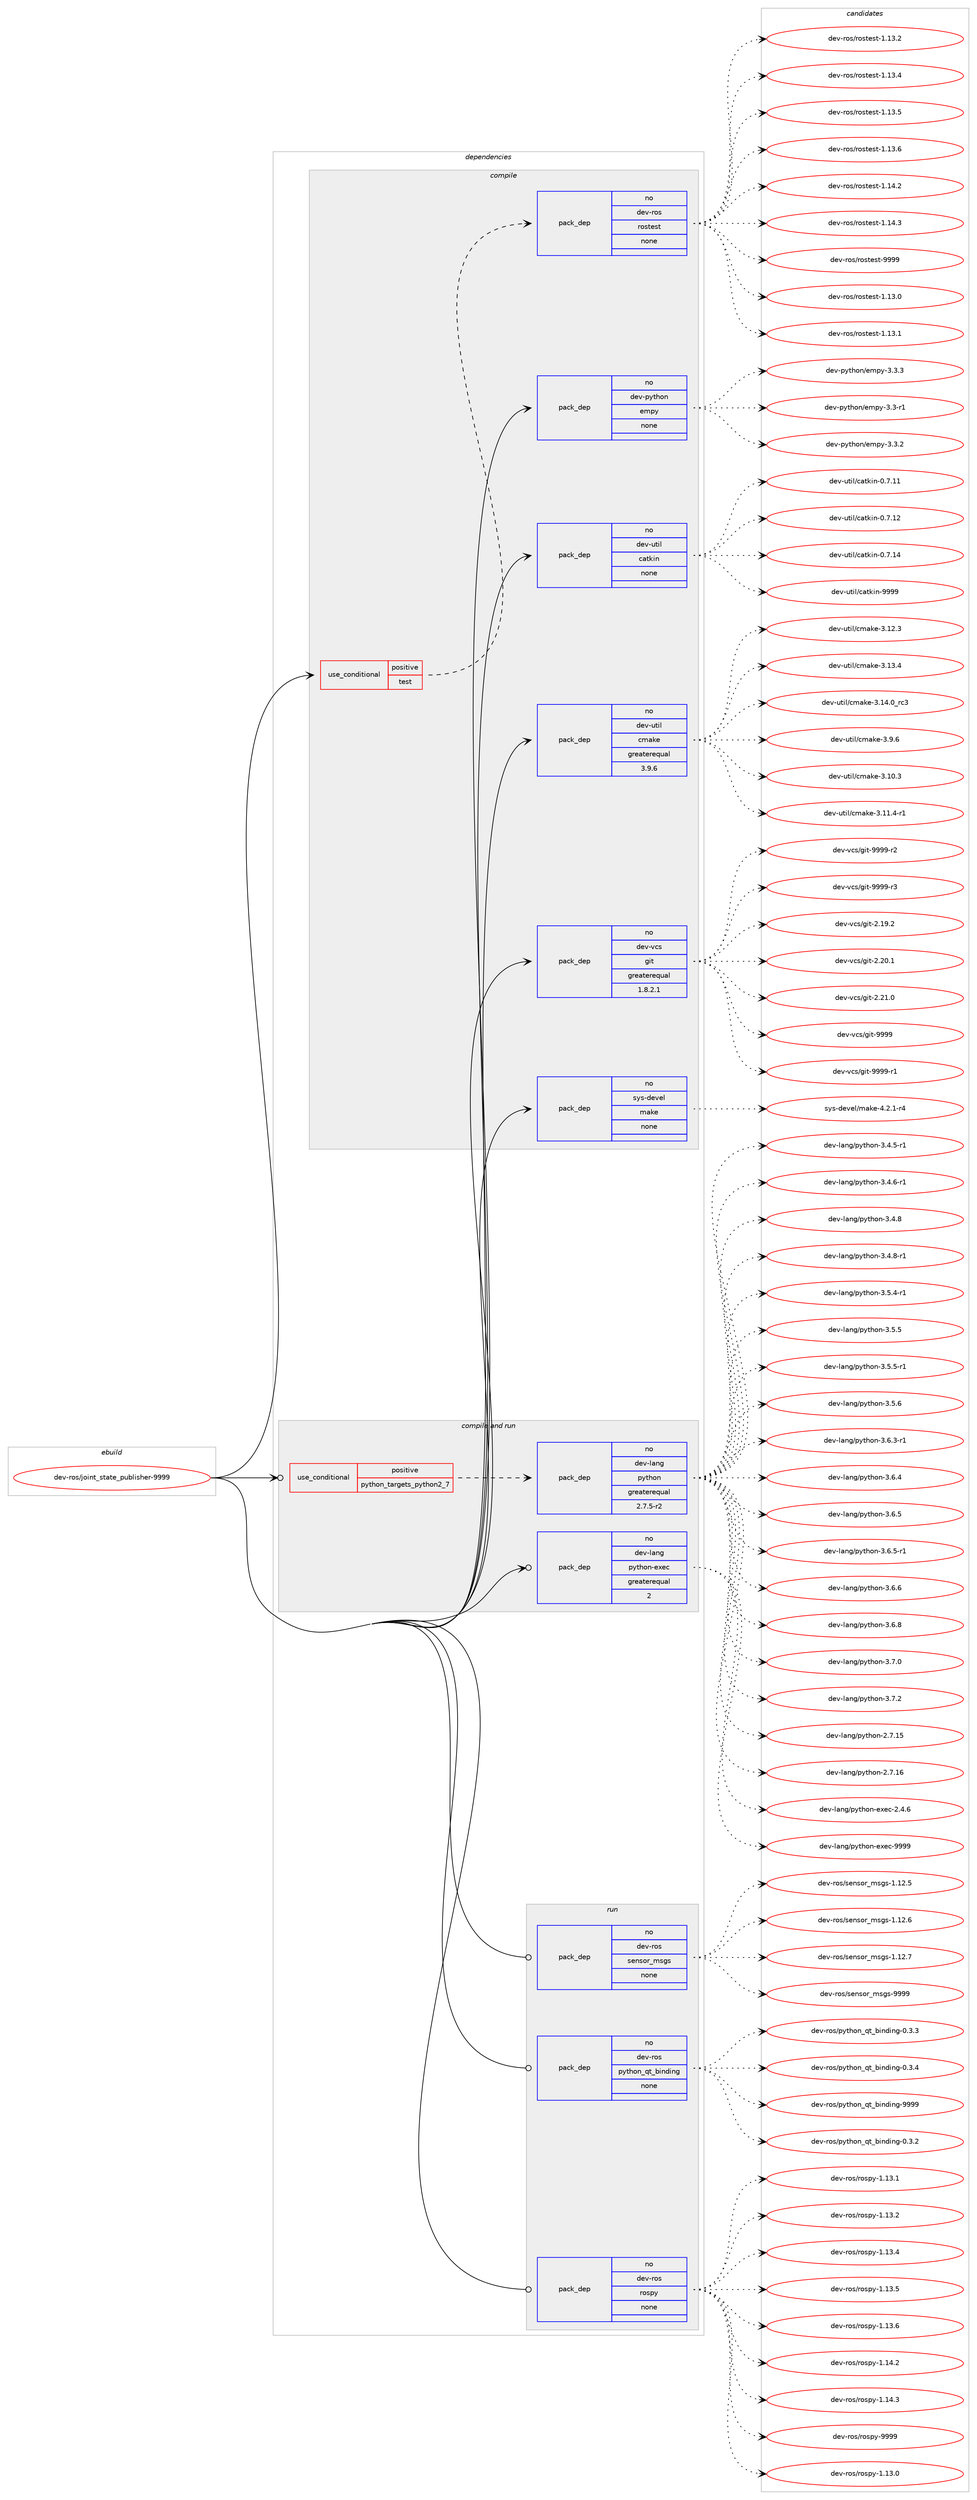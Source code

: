 digraph prolog {

# *************
# Graph options
# *************

newrank=true;
concentrate=true;
compound=true;
graph [rankdir=LR,fontname=Helvetica,fontsize=10,ranksep=1.5];#, ranksep=2.5, nodesep=0.2];
edge  [arrowhead=vee];
node  [fontname=Helvetica,fontsize=10];

# **********
# The ebuild
# **********

subgraph cluster_leftcol {
color=gray;
rank=same;
label=<<i>ebuild</i>>;
id [label="dev-ros/joint_state_publisher-9999", color=red, width=4, href="../dev-ros/joint_state_publisher-9999.svg"];
}

# ****************
# The dependencies
# ****************

subgraph cluster_midcol {
color=gray;
label=<<i>dependencies</i>>;
subgraph cluster_compile {
fillcolor="#eeeeee";
style=filled;
label=<<i>compile</i>>;
subgraph cond388792 {
dependency1458340 [label=<<TABLE BORDER="0" CELLBORDER="1" CELLSPACING="0" CELLPADDING="4"><TR><TD ROWSPAN="3" CELLPADDING="10">use_conditional</TD></TR><TR><TD>positive</TD></TR><TR><TD>test</TD></TR></TABLE>>, shape=none, color=red];
subgraph pack1046158 {
dependency1458341 [label=<<TABLE BORDER="0" CELLBORDER="1" CELLSPACING="0" CELLPADDING="4" WIDTH="220"><TR><TD ROWSPAN="6" CELLPADDING="30">pack_dep</TD></TR><TR><TD WIDTH="110">no</TD></TR><TR><TD>dev-ros</TD></TR><TR><TD>rostest</TD></TR><TR><TD>none</TD></TR><TR><TD></TD></TR></TABLE>>, shape=none, color=blue];
}
dependency1458340:e -> dependency1458341:w [weight=20,style="dashed",arrowhead="vee"];
}
id:e -> dependency1458340:w [weight=20,style="solid",arrowhead="vee"];
subgraph pack1046159 {
dependency1458342 [label=<<TABLE BORDER="0" CELLBORDER="1" CELLSPACING="0" CELLPADDING="4" WIDTH="220"><TR><TD ROWSPAN="6" CELLPADDING="30">pack_dep</TD></TR><TR><TD WIDTH="110">no</TD></TR><TR><TD>dev-python</TD></TR><TR><TD>empy</TD></TR><TR><TD>none</TD></TR><TR><TD></TD></TR></TABLE>>, shape=none, color=blue];
}
id:e -> dependency1458342:w [weight=20,style="solid",arrowhead="vee"];
subgraph pack1046160 {
dependency1458343 [label=<<TABLE BORDER="0" CELLBORDER="1" CELLSPACING="0" CELLPADDING="4" WIDTH="220"><TR><TD ROWSPAN="6" CELLPADDING="30">pack_dep</TD></TR><TR><TD WIDTH="110">no</TD></TR><TR><TD>dev-util</TD></TR><TR><TD>catkin</TD></TR><TR><TD>none</TD></TR><TR><TD></TD></TR></TABLE>>, shape=none, color=blue];
}
id:e -> dependency1458343:w [weight=20,style="solid",arrowhead="vee"];
subgraph pack1046161 {
dependency1458344 [label=<<TABLE BORDER="0" CELLBORDER="1" CELLSPACING="0" CELLPADDING="4" WIDTH="220"><TR><TD ROWSPAN="6" CELLPADDING="30">pack_dep</TD></TR><TR><TD WIDTH="110">no</TD></TR><TR><TD>dev-util</TD></TR><TR><TD>cmake</TD></TR><TR><TD>greaterequal</TD></TR><TR><TD>3.9.6</TD></TR></TABLE>>, shape=none, color=blue];
}
id:e -> dependency1458344:w [weight=20,style="solid",arrowhead="vee"];
subgraph pack1046162 {
dependency1458345 [label=<<TABLE BORDER="0" CELLBORDER="1" CELLSPACING="0" CELLPADDING="4" WIDTH="220"><TR><TD ROWSPAN="6" CELLPADDING="30">pack_dep</TD></TR><TR><TD WIDTH="110">no</TD></TR><TR><TD>dev-vcs</TD></TR><TR><TD>git</TD></TR><TR><TD>greaterequal</TD></TR><TR><TD>1.8.2.1</TD></TR></TABLE>>, shape=none, color=blue];
}
id:e -> dependency1458345:w [weight=20,style="solid",arrowhead="vee"];
subgraph pack1046163 {
dependency1458346 [label=<<TABLE BORDER="0" CELLBORDER="1" CELLSPACING="0" CELLPADDING="4" WIDTH="220"><TR><TD ROWSPAN="6" CELLPADDING="30">pack_dep</TD></TR><TR><TD WIDTH="110">no</TD></TR><TR><TD>sys-devel</TD></TR><TR><TD>make</TD></TR><TR><TD>none</TD></TR><TR><TD></TD></TR></TABLE>>, shape=none, color=blue];
}
id:e -> dependency1458346:w [weight=20,style="solid",arrowhead="vee"];
}
subgraph cluster_compileandrun {
fillcolor="#eeeeee";
style=filled;
label=<<i>compile and run</i>>;
subgraph cond388793 {
dependency1458347 [label=<<TABLE BORDER="0" CELLBORDER="1" CELLSPACING="0" CELLPADDING="4"><TR><TD ROWSPAN="3" CELLPADDING="10">use_conditional</TD></TR><TR><TD>positive</TD></TR><TR><TD>python_targets_python2_7</TD></TR></TABLE>>, shape=none, color=red];
subgraph pack1046164 {
dependency1458348 [label=<<TABLE BORDER="0" CELLBORDER="1" CELLSPACING="0" CELLPADDING="4" WIDTH="220"><TR><TD ROWSPAN="6" CELLPADDING="30">pack_dep</TD></TR><TR><TD WIDTH="110">no</TD></TR><TR><TD>dev-lang</TD></TR><TR><TD>python</TD></TR><TR><TD>greaterequal</TD></TR><TR><TD>2.7.5-r2</TD></TR></TABLE>>, shape=none, color=blue];
}
dependency1458347:e -> dependency1458348:w [weight=20,style="dashed",arrowhead="vee"];
}
id:e -> dependency1458347:w [weight=20,style="solid",arrowhead="odotvee"];
subgraph pack1046165 {
dependency1458349 [label=<<TABLE BORDER="0" CELLBORDER="1" CELLSPACING="0" CELLPADDING="4" WIDTH="220"><TR><TD ROWSPAN="6" CELLPADDING="30">pack_dep</TD></TR><TR><TD WIDTH="110">no</TD></TR><TR><TD>dev-lang</TD></TR><TR><TD>python-exec</TD></TR><TR><TD>greaterequal</TD></TR><TR><TD>2</TD></TR></TABLE>>, shape=none, color=blue];
}
id:e -> dependency1458349:w [weight=20,style="solid",arrowhead="odotvee"];
}
subgraph cluster_run {
fillcolor="#eeeeee";
style=filled;
label=<<i>run</i>>;
subgraph pack1046166 {
dependency1458350 [label=<<TABLE BORDER="0" CELLBORDER="1" CELLSPACING="0" CELLPADDING="4" WIDTH="220"><TR><TD ROWSPAN="6" CELLPADDING="30">pack_dep</TD></TR><TR><TD WIDTH="110">no</TD></TR><TR><TD>dev-ros</TD></TR><TR><TD>python_qt_binding</TD></TR><TR><TD>none</TD></TR><TR><TD></TD></TR></TABLE>>, shape=none, color=blue];
}
id:e -> dependency1458350:w [weight=20,style="solid",arrowhead="odot"];
subgraph pack1046167 {
dependency1458351 [label=<<TABLE BORDER="0" CELLBORDER="1" CELLSPACING="0" CELLPADDING="4" WIDTH="220"><TR><TD ROWSPAN="6" CELLPADDING="30">pack_dep</TD></TR><TR><TD WIDTH="110">no</TD></TR><TR><TD>dev-ros</TD></TR><TR><TD>rospy</TD></TR><TR><TD>none</TD></TR><TR><TD></TD></TR></TABLE>>, shape=none, color=blue];
}
id:e -> dependency1458351:w [weight=20,style="solid",arrowhead="odot"];
subgraph pack1046168 {
dependency1458352 [label=<<TABLE BORDER="0" CELLBORDER="1" CELLSPACING="0" CELLPADDING="4" WIDTH="220"><TR><TD ROWSPAN="6" CELLPADDING="30">pack_dep</TD></TR><TR><TD WIDTH="110">no</TD></TR><TR><TD>dev-ros</TD></TR><TR><TD>sensor_msgs</TD></TR><TR><TD>none</TD></TR><TR><TD></TD></TR></TABLE>>, shape=none, color=blue];
}
id:e -> dependency1458352:w [weight=20,style="solid",arrowhead="odot"];
}
}

# **************
# The candidates
# **************

subgraph cluster_choices {
rank=same;
color=gray;
label=<<i>candidates</i>>;

subgraph choice1046158 {
color=black;
nodesep=1;
choice100101118451141111154711411111511610111511645494649514648 [label="dev-ros/rostest-1.13.0", color=red, width=4,href="../dev-ros/rostest-1.13.0.svg"];
choice100101118451141111154711411111511610111511645494649514649 [label="dev-ros/rostest-1.13.1", color=red, width=4,href="../dev-ros/rostest-1.13.1.svg"];
choice100101118451141111154711411111511610111511645494649514650 [label="dev-ros/rostest-1.13.2", color=red, width=4,href="../dev-ros/rostest-1.13.2.svg"];
choice100101118451141111154711411111511610111511645494649514652 [label="dev-ros/rostest-1.13.4", color=red, width=4,href="../dev-ros/rostest-1.13.4.svg"];
choice100101118451141111154711411111511610111511645494649514653 [label="dev-ros/rostest-1.13.5", color=red, width=4,href="../dev-ros/rostest-1.13.5.svg"];
choice100101118451141111154711411111511610111511645494649514654 [label="dev-ros/rostest-1.13.6", color=red, width=4,href="../dev-ros/rostest-1.13.6.svg"];
choice100101118451141111154711411111511610111511645494649524650 [label="dev-ros/rostest-1.14.2", color=red, width=4,href="../dev-ros/rostest-1.14.2.svg"];
choice100101118451141111154711411111511610111511645494649524651 [label="dev-ros/rostest-1.14.3", color=red, width=4,href="../dev-ros/rostest-1.14.3.svg"];
choice10010111845114111115471141111151161011151164557575757 [label="dev-ros/rostest-9999", color=red, width=4,href="../dev-ros/rostest-9999.svg"];
dependency1458341:e -> choice100101118451141111154711411111511610111511645494649514648:w [style=dotted,weight="100"];
dependency1458341:e -> choice100101118451141111154711411111511610111511645494649514649:w [style=dotted,weight="100"];
dependency1458341:e -> choice100101118451141111154711411111511610111511645494649514650:w [style=dotted,weight="100"];
dependency1458341:e -> choice100101118451141111154711411111511610111511645494649514652:w [style=dotted,weight="100"];
dependency1458341:e -> choice100101118451141111154711411111511610111511645494649514653:w [style=dotted,weight="100"];
dependency1458341:e -> choice100101118451141111154711411111511610111511645494649514654:w [style=dotted,weight="100"];
dependency1458341:e -> choice100101118451141111154711411111511610111511645494649524650:w [style=dotted,weight="100"];
dependency1458341:e -> choice100101118451141111154711411111511610111511645494649524651:w [style=dotted,weight="100"];
dependency1458341:e -> choice10010111845114111115471141111151161011151164557575757:w [style=dotted,weight="100"];
}
subgraph choice1046159 {
color=black;
nodesep=1;
choice1001011184511212111610411111047101109112121455146514511449 [label="dev-python/empy-3.3-r1", color=red, width=4,href="../dev-python/empy-3.3-r1.svg"];
choice1001011184511212111610411111047101109112121455146514650 [label="dev-python/empy-3.3.2", color=red, width=4,href="../dev-python/empy-3.3.2.svg"];
choice1001011184511212111610411111047101109112121455146514651 [label="dev-python/empy-3.3.3", color=red, width=4,href="../dev-python/empy-3.3.3.svg"];
dependency1458342:e -> choice1001011184511212111610411111047101109112121455146514511449:w [style=dotted,weight="100"];
dependency1458342:e -> choice1001011184511212111610411111047101109112121455146514650:w [style=dotted,weight="100"];
dependency1458342:e -> choice1001011184511212111610411111047101109112121455146514651:w [style=dotted,weight="100"];
}
subgraph choice1046160 {
color=black;
nodesep=1;
choice1001011184511711610510847999711610710511045484655464949 [label="dev-util/catkin-0.7.11", color=red, width=4,href="../dev-util/catkin-0.7.11.svg"];
choice1001011184511711610510847999711610710511045484655464950 [label="dev-util/catkin-0.7.12", color=red, width=4,href="../dev-util/catkin-0.7.12.svg"];
choice1001011184511711610510847999711610710511045484655464952 [label="dev-util/catkin-0.7.14", color=red, width=4,href="../dev-util/catkin-0.7.14.svg"];
choice100101118451171161051084799971161071051104557575757 [label="dev-util/catkin-9999", color=red, width=4,href="../dev-util/catkin-9999.svg"];
dependency1458343:e -> choice1001011184511711610510847999711610710511045484655464949:w [style=dotted,weight="100"];
dependency1458343:e -> choice1001011184511711610510847999711610710511045484655464950:w [style=dotted,weight="100"];
dependency1458343:e -> choice1001011184511711610510847999711610710511045484655464952:w [style=dotted,weight="100"];
dependency1458343:e -> choice100101118451171161051084799971161071051104557575757:w [style=dotted,weight="100"];
}
subgraph choice1046161 {
color=black;
nodesep=1;
choice1001011184511711610510847991099710710145514649484651 [label="dev-util/cmake-3.10.3", color=red, width=4,href="../dev-util/cmake-3.10.3.svg"];
choice10010111845117116105108479910997107101455146494946524511449 [label="dev-util/cmake-3.11.4-r1", color=red, width=4,href="../dev-util/cmake-3.11.4-r1.svg"];
choice1001011184511711610510847991099710710145514649504651 [label="dev-util/cmake-3.12.3", color=red, width=4,href="../dev-util/cmake-3.12.3.svg"];
choice1001011184511711610510847991099710710145514649514652 [label="dev-util/cmake-3.13.4", color=red, width=4,href="../dev-util/cmake-3.13.4.svg"];
choice1001011184511711610510847991099710710145514649524648951149951 [label="dev-util/cmake-3.14.0_rc3", color=red, width=4,href="../dev-util/cmake-3.14.0_rc3.svg"];
choice10010111845117116105108479910997107101455146574654 [label="dev-util/cmake-3.9.6", color=red, width=4,href="../dev-util/cmake-3.9.6.svg"];
dependency1458344:e -> choice1001011184511711610510847991099710710145514649484651:w [style=dotted,weight="100"];
dependency1458344:e -> choice10010111845117116105108479910997107101455146494946524511449:w [style=dotted,weight="100"];
dependency1458344:e -> choice1001011184511711610510847991099710710145514649504651:w [style=dotted,weight="100"];
dependency1458344:e -> choice1001011184511711610510847991099710710145514649514652:w [style=dotted,weight="100"];
dependency1458344:e -> choice1001011184511711610510847991099710710145514649524648951149951:w [style=dotted,weight="100"];
dependency1458344:e -> choice10010111845117116105108479910997107101455146574654:w [style=dotted,weight="100"];
}
subgraph choice1046162 {
color=black;
nodesep=1;
choice10010111845118991154710310511645504649574650 [label="dev-vcs/git-2.19.2", color=red, width=4,href="../dev-vcs/git-2.19.2.svg"];
choice10010111845118991154710310511645504650484649 [label="dev-vcs/git-2.20.1", color=red, width=4,href="../dev-vcs/git-2.20.1.svg"];
choice10010111845118991154710310511645504650494648 [label="dev-vcs/git-2.21.0", color=red, width=4,href="../dev-vcs/git-2.21.0.svg"];
choice1001011184511899115471031051164557575757 [label="dev-vcs/git-9999", color=red, width=4,href="../dev-vcs/git-9999.svg"];
choice10010111845118991154710310511645575757574511449 [label="dev-vcs/git-9999-r1", color=red, width=4,href="../dev-vcs/git-9999-r1.svg"];
choice10010111845118991154710310511645575757574511450 [label="dev-vcs/git-9999-r2", color=red, width=4,href="../dev-vcs/git-9999-r2.svg"];
choice10010111845118991154710310511645575757574511451 [label="dev-vcs/git-9999-r3", color=red, width=4,href="../dev-vcs/git-9999-r3.svg"];
dependency1458345:e -> choice10010111845118991154710310511645504649574650:w [style=dotted,weight="100"];
dependency1458345:e -> choice10010111845118991154710310511645504650484649:w [style=dotted,weight="100"];
dependency1458345:e -> choice10010111845118991154710310511645504650494648:w [style=dotted,weight="100"];
dependency1458345:e -> choice1001011184511899115471031051164557575757:w [style=dotted,weight="100"];
dependency1458345:e -> choice10010111845118991154710310511645575757574511449:w [style=dotted,weight="100"];
dependency1458345:e -> choice10010111845118991154710310511645575757574511450:w [style=dotted,weight="100"];
dependency1458345:e -> choice10010111845118991154710310511645575757574511451:w [style=dotted,weight="100"];
}
subgraph choice1046163 {
color=black;
nodesep=1;
choice1151211154510010111810110847109971071014552465046494511452 [label="sys-devel/make-4.2.1-r4", color=red, width=4,href="../sys-devel/make-4.2.1-r4.svg"];
dependency1458346:e -> choice1151211154510010111810110847109971071014552465046494511452:w [style=dotted,weight="100"];
}
subgraph choice1046164 {
color=black;
nodesep=1;
choice10010111845108971101034711212111610411111045504655464953 [label="dev-lang/python-2.7.15", color=red, width=4,href="../dev-lang/python-2.7.15.svg"];
choice10010111845108971101034711212111610411111045504655464954 [label="dev-lang/python-2.7.16", color=red, width=4,href="../dev-lang/python-2.7.16.svg"];
choice1001011184510897110103471121211161041111104551465246534511449 [label="dev-lang/python-3.4.5-r1", color=red, width=4,href="../dev-lang/python-3.4.5-r1.svg"];
choice1001011184510897110103471121211161041111104551465246544511449 [label="dev-lang/python-3.4.6-r1", color=red, width=4,href="../dev-lang/python-3.4.6-r1.svg"];
choice100101118451089711010347112121116104111110455146524656 [label="dev-lang/python-3.4.8", color=red, width=4,href="../dev-lang/python-3.4.8.svg"];
choice1001011184510897110103471121211161041111104551465246564511449 [label="dev-lang/python-3.4.8-r1", color=red, width=4,href="../dev-lang/python-3.4.8-r1.svg"];
choice1001011184510897110103471121211161041111104551465346524511449 [label="dev-lang/python-3.5.4-r1", color=red, width=4,href="../dev-lang/python-3.5.4-r1.svg"];
choice100101118451089711010347112121116104111110455146534653 [label="dev-lang/python-3.5.5", color=red, width=4,href="../dev-lang/python-3.5.5.svg"];
choice1001011184510897110103471121211161041111104551465346534511449 [label="dev-lang/python-3.5.5-r1", color=red, width=4,href="../dev-lang/python-3.5.5-r1.svg"];
choice100101118451089711010347112121116104111110455146534654 [label="dev-lang/python-3.5.6", color=red, width=4,href="../dev-lang/python-3.5.6.svg"];
choice1001011184510897110103471121211161041111104551465446514511449 [label="dev-lang/python-3.6.3-r1", color=red, width=4,href="../dev-lang/python-3.6.3-r1.svg"];
choice100101118451089711010347112121116104111110455146544652 [label="dev-lang/python-3.6.4", color=red, width=4,href="../dev-lang/python-3.6.4.svg"];
choice100101118451089711010347112121116104111110455146544653 [label="dev-lang/python-3.6.5", color=red, width=4,href="../dev-lang/python-3.6.5.svg"];
choice1001011184510897110103471121211161041111104551465446534511449 [label="dev-lang/python-3.6.5-r1", color=red, width=4,href="../dev-lang/python-3.6.5-r1.svg"];
choice100101118451089711010347112121116104111110455146544654 [label="dev-lang/python-3.6.6", color=red, width=4,href="../dev-lang/python-3.6.6.svg"];
choice100101118451089711010347112121116104111110455146544656 [label="dev-lang/python-3.6.8", color=red, width=4,href="../dev-lang/python-3.6.8.svg"];
choice100101118451089711010347112121116104111110455146554648 [label="dev-lang/python-3.7.0", color=red, width=4,href="../dev-lang/python-3.7.0.svg"];
choice100101118451089711010347112121116104111110455146554650 [label="dev-lang/python-3.7.2", color=red, width=4,href="../dev-lang/python-3.7.2.svg"];
dependency1458348:e -> choice10010111845108971101034711212111610411111045504655464953:w [style=dotted,weight="100"];
dependency1458348:e -> choice10010111845108971101034711212111610411111045504655464954:w [style=dotted,weight="100"];
dependency1458348:e -> choice1001011184510897110103471121211161041111104551465246534511449:w [style=dotted,weight="100"];
dependency1458348:e -> choice1001011184510897110103471121211161041111104551465246544511449:w [style=dotted,weight="100"];
dependency1458348:e -> choice100101118451089711010347112121116104111110455146524656:w [style=dotted,weight="100"];
dependency1458348:e -> choice1001011184510897110103471121211161041111104551465246564511449:w [style=dotted,weight="100"];
dependency1458348:e -> choice1001011184510897110103471121211161041111104551465346524511449:w [style=dotted,weight="100"];
dependency1458348:e -> choice100101118451089711010347112121116104111110455146534653:w [style=dotted,weight="100"];
dependency1458348:e -> choice1001011184510897110103471121211161041111104551465346534511449:w [style=dotted,weight="100"];
dependency1458348:e -> choice100101118451089711010347112121116104111110455146534654:w [style=dotted,weight="100"];
dependency1458348:e -> choice1001011184510897110103471121211161041111104551465446514511449:w [style=dotted,weight="100"];
dependency1458348:e -> choice100101118451089711010347112121116104111110455146544652:w [style=dotted,weight="100"];
dependency1458348:e -> choice100101118451089711010347112121116104111110455146544653:w [style=dotted,weight="100"];
dependency1458348:e -> choice1001011184510897110103471121211161041111104551465446534511449:w [style=dotted,weight="100"];
dependency1458348:e -> choice100101118451089711010347112121116104111110455146544654:w [style=dotted,weight="100"];
dependency1458348:e -> choice100101118451089711010347112121116104111110455146544656:w [style=dotted,weight="100"];
dependency1458348:e -> choice100101118451089711010347112121116104111110455146554648:w [style=dotted,weight="100"];
dependency1458348:e -> choice100101118451089711010347112121116104111110455146554650:w [style=dotted,weight="100"];
}
subgraph choice1046165 {
color=black;
nodesep=1;
choice1001011184510897110103471121211161041111104510112010199455046524654 [label="dev-lang/python-exec-2.4.6", color=red, width=4,href="../dev-lang/python-exec-2.4.6.svg"];
choice10010111845108971101034711212111610411111045101120101994557575757 [label="dev-lang/python-exec-9999", color=red, width=4,href="../dev-lang/python-exec-9999.svg"];
dependency1458349:e -> choice1001011184510897110103471121211161041111104510112010199455046524654:w [style=dotted,weight="100"];
dependency1458349:e -> choice10010111845108971101034711212111610411111045101120101994557575757:w [style=dotted,weight="100"];
}
subgraph choice1046166 {
color=black;
nodesep=1;
choice1001011184511411111547112121116104111110951131169598105110100105110103454846514650 [label="dev-ros/python_qt_binding-0.3.2", color=red, width=4,href="../dev-ros/python_qt_binding-0.3.2.svg"];
choice1001011184511411111547112121116104111110951131169598105110100105110103454846514651 [label="dev-ros/python_qt_binding-0.3.3", color=red, width=4,href="../dev-ros/python_qt_binding-0.3.3.svg"];
choice1001011184511411111547112121116104111110951131169598105110100105110103454846514652 [label="dev-ros/python_qt_binding-0.3.4", color=red, width=4,href="../dev-ros/python_qt_binding-0.3.4.svg"];
choice10010111845114111115471121211161041111109511311695981051101001051101034557575757 [label="dev-ros/python_qt_binding-9999", color=red, width=4,href="../dev-ros/python_qt_binding-9999.svg"];
dependency1458350:e -> choice1001011184511411111547112121116104111110951131169598105110100105110103454846514650:w [style=dotted,weight="100"];
dependency1458350:e -> choice1001011184511411111547112121116104111110951131169598105110100105110103454846514651:w [style=dotted,weight="100"];
dependency1458350:e -> choice1001011184511411111547112121116104111110951131169598105110100105110103454846514652:w [style=dotted,weight="100"];
dependency1458350:e -> choice10010111845114111115471121211161041111109511311695981051101001051101034557575757:w [style=dotted,weight="100"];
}
subgraph choice1046167 {
color=black;
nodesep=1;
choice100101118451141111154711411111511212145494649514648 [label="dev-ros/rospy-1.13.0", color=red, width=4,href="../dev-ros/rospy-1.13.0.svg"];
choice100101118451141111154711411111511212145494649514649 [label="dev-ros/rospy-1.13.1", color=red, width=4,href="../dev-ros/rospy-1.13.1.svg"];
choice100101118451141111154711411111511212145494649514650 [label="dev-ros/rospy-1.13.2", color=red, width=4,href="../dev-ros/rospy-1.13.2.svg"];
choice100101118451141111154711411111511212145494649514652 [label="dev-ros/rospy-1.13.4", color=red, width=4,href="../dev-ros/rospy-1.13.4.svg"];
choice100101118451141111154711411111511212145494649514653 [label="dev-ros/rospy-1.13.5", color=red, width=4,href="../dev-ros/rospy-1.13.5.svg"];
choice100101118451141111154711411111511212145494649514654 [label="dev-ros/rospy-1.13.6", color=red, width=4,href="../dev-ros/rospy-1.13.6.svg"];
choice100101118451141111154711411111511212145494649524650 [label="dev-ros/rospy-1.14.2", color=red, width=4,href="../dev-ros/rospy-1.14.2.svg"];
choice100101118451141111154711411111511212145494649524651 [label="dev-ros/rospy-1.14.3", color=red, width=4,href="../dev-ros/rospy-1.14.3.svg"];
choice10010111845114111115471141111151121214557575757 [label="dev-ros/rospy-9999", color=red, width=4,href="../dev-ros/rospy-9999.svg"];
dependency1458351:e -> choice100101118451141111154711411111511212145494649514648:w [style=dotted,weight="100"];
dependency1458351:e -> choice100101118451141111154711411111511212145494649514649:w [style=dotted,weight="100"];
dependency1458351:e -> choice100101118451141111154711411111511212145494649514650:w [style=dotted,weight="100"];
dependency1458351:e -> choice100101118451141111154711411111511212145494649514652:w [style=dotted,weight="100"];
dependency1458351:e -> choice100101118451141111154711411111511212145494649514653:w [style=dotted,weight="100"];
dependency1458351:e -> choice100101118451141111154711411111511212145494649514654:w [style=dotted,weight="100"];
dependency1458351:e -> choice100101118451141111154711411111511212145494649524650:w [style=dotted,weight="100"];
dependency1458351:e -> choice100101118451141111154711411111511212145494649524651:w [style=dotted,weight="100"];
dependency1458351:e -> choice10010111845114111115471141111151121214557575757:w [style=dotted,weight="100"];
}
subgraph choice1046168 {
color=black;
nodesep=1;
choice10010111845114111115471151011101151111149510911510311545494649504653 [label="dev-ros/sensor_msgs-1.12.5", color=red, width=4,href="../dev-ros/sensor_msgs-1.12.5.svg"];
choice10010111845114111115471151011101151111149510911510311545494649504654 [label="dev-ros/sensor_msgs-1.12.6", color=red, width=4,href="../dev-ros/sensor_msgs-1.12.6.svg"];
choice10010111845114111115471151011101151111149510911510311545494649504655 [label="dev-ros/sensor_msgs-1.12.7", color=red, width=4,href="../dev-ros/sensor_msgs-1.12.7.svg"];
choice1001011184511411111547115101110115111114951091151031154557575757 [label="dev-ros/sensor_msgs-9999", color=red, width=4,href="../dev-ros/sensor_msgs-9999.svg"];
dependency1458352:e -> choice10010111845114111115471151011101151111149510911510311545494649504653:w [style=dotted,weight="100"];
dependency1458352:e -> choice10010111845114111115471151011101151111149510911510311545494649504654:w [style=dotted,weight="100"];
dependency1458352:e -> choice10010111845114111115471151011101151111149510911510311545494649504655:w [style=dotted,weight="100"];
dependency1458352:e -> choice1001011184511411111547115101110115111114951091151031154557575757:w [style=dotted,weight="100"];
}
}

}
